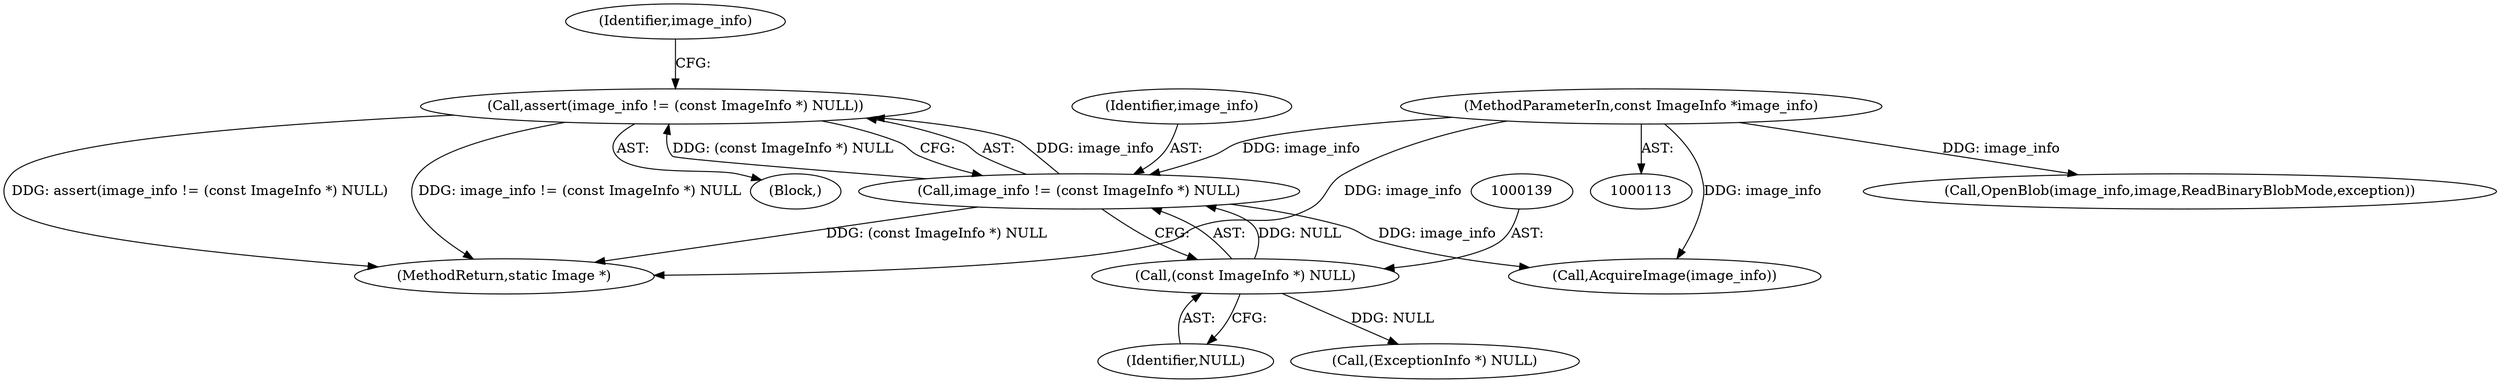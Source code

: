 digraph "0_ImageMagick6_f663dfb8431c97d95682a2b533cca1c8233d21b4@API" {
"1000135" [label="(Call,assert(image_info != (const ImageInfo *) NULL))"];
"1000136" [label="(Call,image_info != (const ImageInfo *) NULL)"];
"1000114" [label="(MethodParameterIn,const ImageInfo *image_info)"];
"1000138" [label="(Call,(const ImageInfo *) NULL)"];
"1000144" [label="(Identifier,image_info)"];
"1000180" [label="(Call,OpenBlob(image_info,image,ReadBinaryBlobMode,exception))"];
"1000114" [label="(MethodParameterIn,const ImageInfo *image_info)"];
"1000116" [label="(Block,)"];
"1000137" [label="(Identifier,image_info)"];
"1000135" [label="(Call,assert(image_info != (const ImageInfo *) NULL))"];
"1000138" [label="(Call,(const ImageInfo *) NULL)"];
"1000176" [label="(Call,AcquireImage(image_info))"];
"1000140" [label="(Identifier,NULL)"];
"1000165" [label="(Call,(ExceptionInfo *) NULL)"];
"1000136" [label="(Call,image_info != (const ImageInfo *) NULL)"];
"1001840" [label="(MethodReturn,static Image *)"];
"1000135" -> "1000116"  [label="AST: "];
"1000135" -> "1000136"  [label="CFG: "];
"1000136" -> "1000135"  [label="AST: "];
"1000144" -> "1000135"  [label="CFG: "];
"1000135" -> "1001840"  [label="DDG: assert(image_info != (const ImageInfo *) NULL)"];
"1000135" -> "1001840"  [label="DDG: image_info != (const ImageInfo *) NULL"];
"1000136" -> "1000135"  [label="DDG: image_info"];
"1000136" -> "1000135"  [label="DDG: (const ImageInfo *) NULL"];
"1000136" -> "1000138"  [label="CFG: "];
"1000137" -> "1000136"  [label="AST: "];
"1000138" -> "1000136"  [label="AST: "];
"1000136" -> "1001840"  [label="DDG: (const ImageInfo *) NULL"];
"1000114" -> "1000136"  [label="DDG: image_info"];
"1000138" -> "1000136"  [label="DDG: NULL"];
"1000136" -> "1000176"  [label="DDG: image_info"];
"1000114" -> "1000113"  [label="AST: "];
"1000114" -> "1001840"  [label="DDG: image_info"];
"1000114" -> "1000176"  [label="DDG: image_info"];
"1000114" -> "1000180"  [label="DDG: image_info"];
"1000138" -> "1000140"  [label="CFG: "];
"1000139" -> "1000138"  [label="AST: "];
"1000140" -> "1000138"  [label="AST: "];
"1000138" -> "1000165"  [label="DDG: NULL"];
}
